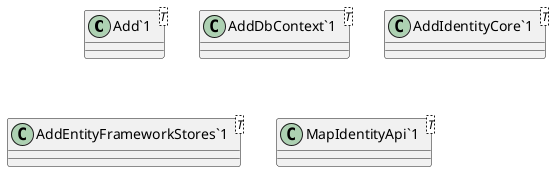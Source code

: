 @startuml
class "Add`1"<T> {
}
class "AddDbContext`1"<T> {
}
class "AddIdentityCore`1"<T> {
}
class "AddEntityFrameworkStores`1"<T> {
}
class "MapIdentityApi`1"<T> {
}
@enduml
